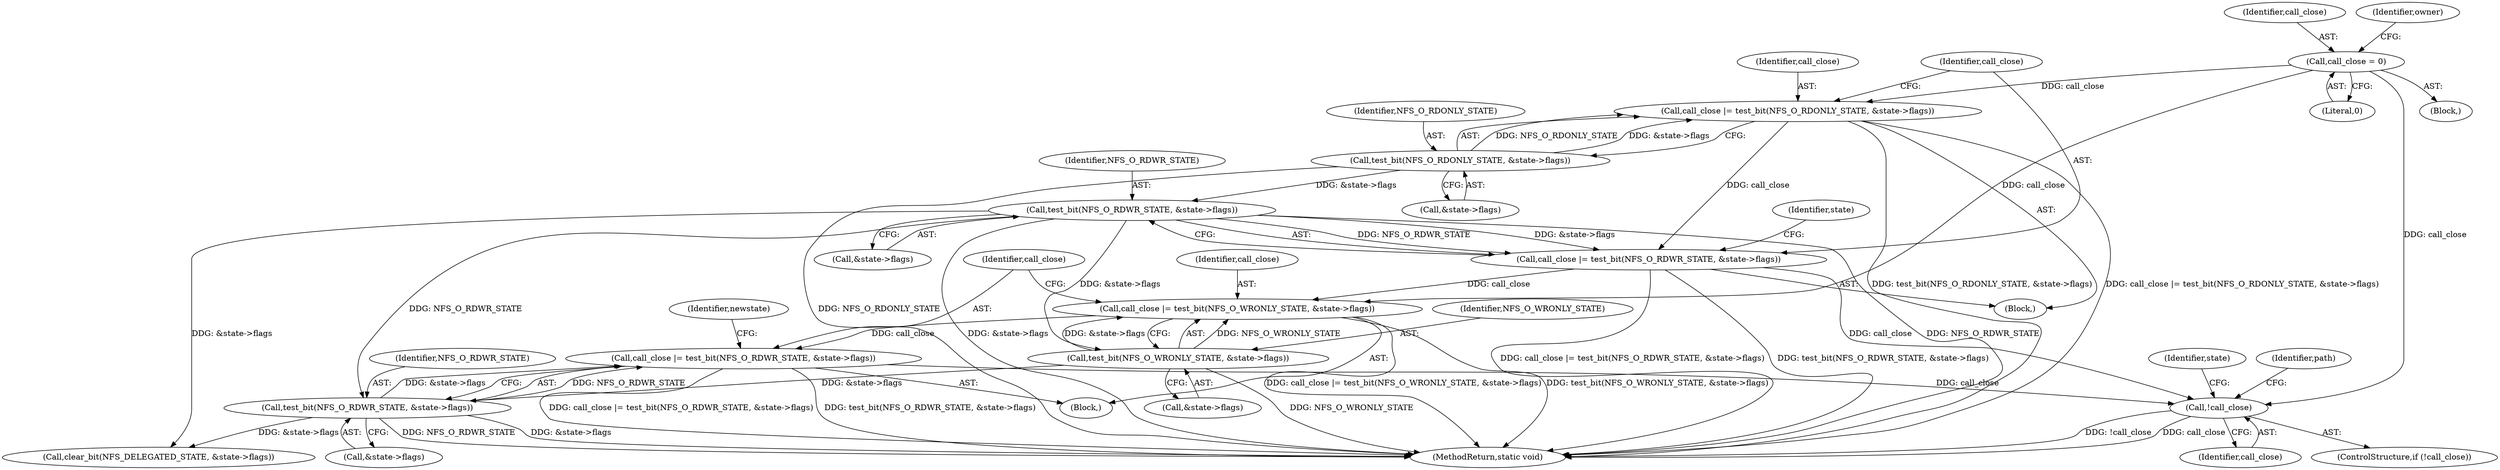 digraph "0_linux_dc0b027dfadfcb8a5504f7d8052754bf8d501ab9_26@API" {
"1000208" [label="(Call,call_close |= test_bit(NFS_O_RDWR_STATE, &state->flags))"];
"1000200" [label="(Call,call_close |= test_bit(NFS_O_WRONLY_STATE, &state->flags))"];
"1000114" [label="(Call,call_close = 0)"];
"1000182" [label="(Call,call_close |= test_bit(NFS_O_RDWR_STATE, &state->flags))"];
"1000174" [label="(Call,call_close |= test_bit(NFS_O_RDONLY_STATE, &state->flags))"];
"1000176" [label="(Call,test_bit(NFS_O_RDONLY_STATE, &state->flags))"];
"1000184" [label="(Call,test_bit(NFS_O_RDWR_STATE, &state->flags))"];
"1000202" [label="(Call,test_bit(NFS_O_WRONLY_STATE, &state->flags))"];
"1000210" [label="(Call,test_bit(NFS_O_RDWR_STATE, &state->flags))"];
"1000235" [label="(Call,!call_close)"];
"1000209" [label="(Identifier,call_close)"];
"1000116" [label="(Literal,0)"];
"1000204" [label="(Call,&state->flags)"];
"1000177" [label="(Identifier,NFS_O_RDONLY_STATE)"];
"1000239" [label="(Identifier,state)"];
"1000114" [label="(Call,call_close = 0)"];
"1000220" [label="(Call,clear_bit(NFS_DELEGATED_STATE, &state->flags))"];
"1000218" [label="(Identifier,newstate)"];
"1000200" [label="(Call,call_close |= test_bit(NFS_O_WRONLY_STATE, &state->flags))"];
"1000186" [label="(Call,&state->flags)"];
"1000184" [label="(Call,test_bit(NFS_O_RDWR_STATE, &state->flags))"];
"1000210" [label="(Call,test_bit(NFS_O_RDWR_STATE, &state->flags))"];
"1000203" [label="(Identifier,NFS_O_WRONLY_STATE)"];
"1000115" [label="(Identifier,call_close)"];
"1000247" [label="(MethodReturn,static void)"];
"1000212" [label="(Call,&state->flags)"];
"1000182" [label="(Call,call_close |= test_bit(NFS_O_RDWR_STATE, &state->flags))"];
"1000174" [label="(Call,call_close |= test_bit(NFS_O_RDONLY_STATE, &state->flags))"];
"1000211" [label="(Identifier,NFS_O_RDWR_STATE)"];
"1000234" [label="(ControlStructure,if (!call_close))"];
"1000183" [label="(Identifier,call_close)"];
"1000178" [label="(Call,&state->flags)"];
"1000201" [label="(Identifier,call_close)"];
"1000236" [label="(Identifier,call_close)"];
"1000244" [label="(Identifier,path)"];
"1000176" [label="(Call,test_bit(NFS_O_RDONLY_STATE, &state->flags))"];
"1000170" [label="(Block,)"];
"1000106" [label="(Block,)"];
"1000121" [label="(Identifier,owner)"];
"1000235" [label="(Call,!call_close)"];
"1000175" [label="(Identifier,call_close)"];
"1000196" [label="(Block,)"];
"1000208" [label="(Call,call_close |= test_bit(NFS_O_RDWR_STATE, &state->flags))"];
"1000202" [label="(Call,test_bit(NFS_O_WRONLY_STATE, &state->flags))"];
"1000193" [label="(Identifier,state)"];
"1000185" [label="(Identifier,NFS_O_RDWR_STATE)"];
"1000208" -> "1000196"  [label="AST: "];
"1000208" -> "1000210"  [label="CFG: "];
"1000209" -> "1000208"  [label="AST: "];
"1000210" -> "1000208"  [label="AST: "];
"1000218" -> "1000208"  [label="CFG: "];
"1000208" -> "1000247"  [label="DDG: test_bit(NFS_O_RDWR_STATE, &state->flags)"];
"1000208" -> "1000247"  [label="DDG: call_close |= test_bit(NFS_O_RDWR_STATE, &state->flags)"];
"1000200" -> "1000208"  [label="DDG: call_close"];
"1000210" -> "1000208"  [label="DDG: NFS_O_RDWR_STATE"];
"1000210" -> "1000208"  [label="DDG: &state->flags"];
"1000208" -> "1000235"  [label="DDG: call_close"];
"1000200" -> "1000196"  [label="AST: "];
"1000200" -> "1000202"  [label="CFG: "];
"1000201" -> "1000200"  [label="AST: "];
"1000202" -> "1000200"  [label="AST: "];
"1000209" -> "1000200"  [label="CFG: "];
"1000200" -> "1000247"  [label="DDG: call_close |= test_bit(NFS_O_WRONLY_STATE, &state->flags)"];
"1000200" -> "1000247"  [label="DDG: test_bit(NFS_O_WRONLY_STATE, &state->flags)"];
"1000114" -> "1000200"  [label="DDG: call_close"];
"1000182" -> "1000200"  [label="DDG: call_close"];
"1000202" -> "1000200"  [label="DDG: NFS_O_WRONLY_STATE"];
"1000202" -> "1000200"  [label="DDG: &state->flags"];
"1000114" -> "1000106"  [label="AST: "];
"1000114" -> "1000116"  [label="CFG: "];
"1000115" -> "1000114"  [label="AST: "];
"1000116" -> "1000114"  [label="AST: "];
"1000121" -> "1000114"  [label="CFG: "];
"1000114" -> "1000174"  [label="DDG: call_close"];
"1000114" -> "1000235"  [label="DDG: call_close"];
"1000182" -> "1000170"  [label="AST: "];
"1000182" -> "1000184"  [label="CFG: "];
"1000183" -> "1000182"  [label="AST: "];
"1000184" -> "1000182"  [label="AST: "];
"1000193" -> "1000182"  [label="CFG: "];
"1000182" -> "1000247"  [label="DDG: call_close |= test_bit(NFS_O_RDWR_STATE, &state->flags)"];
"1000182" -> "1000247"  [label="DDG: test_bit(NFS_O_RDWR_STATE, &state->flags)"];
"1000174" -> "1000182"  [label="DDG: call_close"];
"1000184" -> "1000182"  [label="DDG: NFS_O_RDWR_STATE"];
"1000184" -> "1000182"  [label="DDG: &state->flags"];
"1000182" -> "1000235"  [label="DDG: call_close"];
"1000174" -> "1000170"  [label="AST: "];
"1000174" -> "1000176"  [label="CFG: "];
"1000175" -> "1000174"  [label="AST: "];
"1000176" -> "1000174"  [label="AST: "];
"1000183" -> "1000174"  [label="CFG: "];
"1000174" -> "1000247"  [label="DDG: test_bit(NFS_O_RDONLY_STATE, &state->flags)"];
"1000174" -> "1000247"  [label="DDG: call_close |= test_bit(NFS_O_RDONLY_STATE, &state->flags)"];
"1000176" -> "1000174"  [label="DDG: NFS_O_RDONLY_STATE"];
"1000176" -> "1000174"  [label="DDG: &state->flags"];
"1000176" -> "1000178"  [label="CFG: "];
"1000177" -> "1000176"  [label="AST: "];
"1000178" -> "1000176"  [label="AST: "];
"1000176" -> "1000247"  [label="DDG: NFS_O_RDONLY_STATE"];
"1000176" -> "1000184"  [label="DDG: &state->flags"];
"1000184" -> "1000186"  [label="CFG: "];
"1000185" -> "1000184"  [label="AST: "];
"1000186" -> "1000184"  [label="AST: "];
"1000184" -> "1000247"  [label="DDG: NFS_O_RDWR_STATE"];
"1000184" -> "1000247"  [label="DDG: &state->flags"];
"1000184" -> "1000202"  [label="DDG: &state->flags"];
"1000184" -> "1000210"  [label="DDG: NFS_O_RDWR_STATE"];
"1000184" -> "1000220"  [label="DDG: &state->flags"];
"1000202" -> "1000204"  [label="CFG: "];
"1000203" -> "1000202"  [label="AST: "];
"1000204" -> "1000202"  [label="AST: "];
"1000202" -> "1000247"  [label="DDG: NFS_O_WRONLY_STATE"];
"1000202" -> "1000210"  [label="DDG: &state->flags"];
"1000210" -> "1000212"  [label="CFG: "];
"1000211" -> "1000210"  [label="AST: "];
"1000212" -> "1000210"  [label="AST: "];
"1000210" -> "1000247"  [label="DDG: &state->flags"];
"1000210" -> "1000247"  [label="DDG: NFS_O_RDWR_STATE"];
"1000210" -> "1000220"  [label="DDG: &state->flags"];
"1000235" -> "1000234"  [label="AST: "];
"1000235" -> "1000236"  [label="CFG: "];
"1000236" -> "1000235"  [label="AST: "];
"1000239" -> "1000235"  [label="CFG: "];
"1000244" -> "1000235"  [label="CFG: "];
"1000235" -> "1000247"  [label="DDG: !call_close"];
"1000235" -> "1000247"  [label="DDG: call_close"];
}
